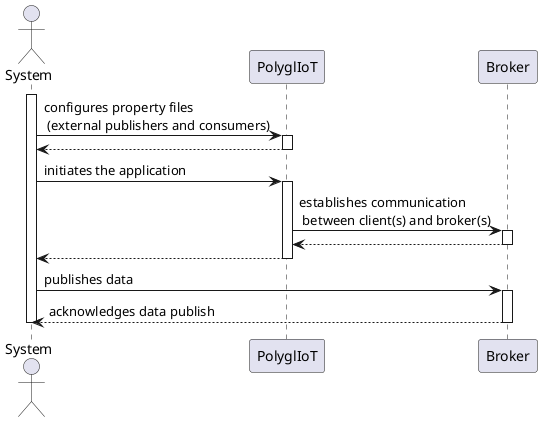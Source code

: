 @startuml

actor System as usr
participant PolyglIoT as mpt
participant "Broker" as b

activate usr
usr -> mpt : configures property files \n (external publishers and consumers)
activate mpt
mpt --> usr
deactivate mpt
usr -> mpt : initiates the application
activate mpt
mpt -> b : establishes communication \n between client(s) and broker(s)
activate b
b --> mpt
deactivate b
mpt --> usr
deactivate mpt
usr -> b : publishes data
activate b
b --> usr : acknowledges data publish
deactivate b

deactivate mpt
deactivate usr

@enduml